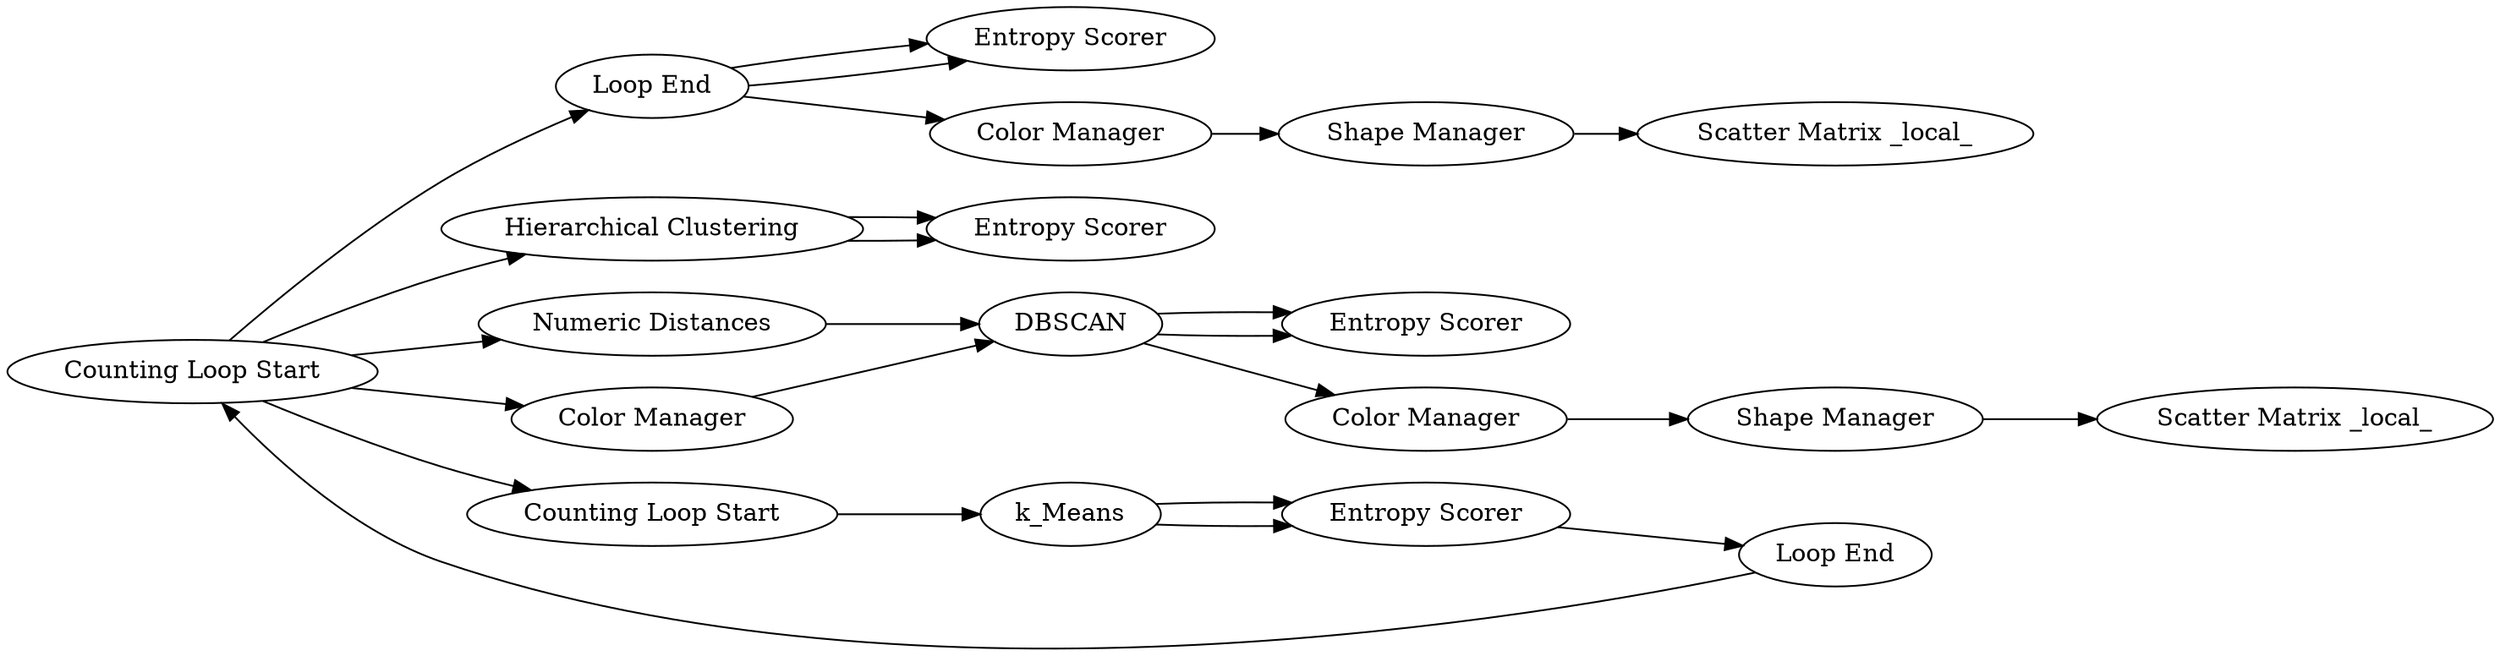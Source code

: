 digraph {
	1 [label="File Reader"]
	2 [label=k_Means]
	3 [label=DBSCAN]
	4 [label="Hierarchical Clustering"]
	5 [label="Numeric Distances"]
	6 [label="Entropy Scorer"]
	7 [label="Entropy Scorer"]
	8 [label="Entropy Scorer"]
	9 [label="Color Manager"]
	10 [label="Color Manager"]
	11 [label="Shape Manager"]
	12 [label="Scatter Matrix _local_"]
	13 [label="Scatter Matrix _local_"]
	14 [label="Color Manager"]
	15 [label="Shape Manager"]
	16 [label="Counting Loop Start"]
	17 [label=k_Means]
	18 [label="Entropy Scorer"]
	19 [label="Loop End"]
	1 [label="Counting Loop Start"]
	2 [label="Loop End"]
	1 -> 4
	1 -> 2
	1 -> 5
	1 -> 9
	1 -> 16
	2 -> 7
	2 -> 7
	2 -> 10
	3 -> 8
	3 -> 8
	3 -> 14
	4 -> 6
	4 -> 6
	5 -> 3
	9 -> 3
	10 -> 11
	11 -> 12
	14 -> 15
	15 -> 13
	16 -> 17
	17 -> 18
	17 -> 18
	18 -> 19
	19 -> 1
	rankdir=LR
}
